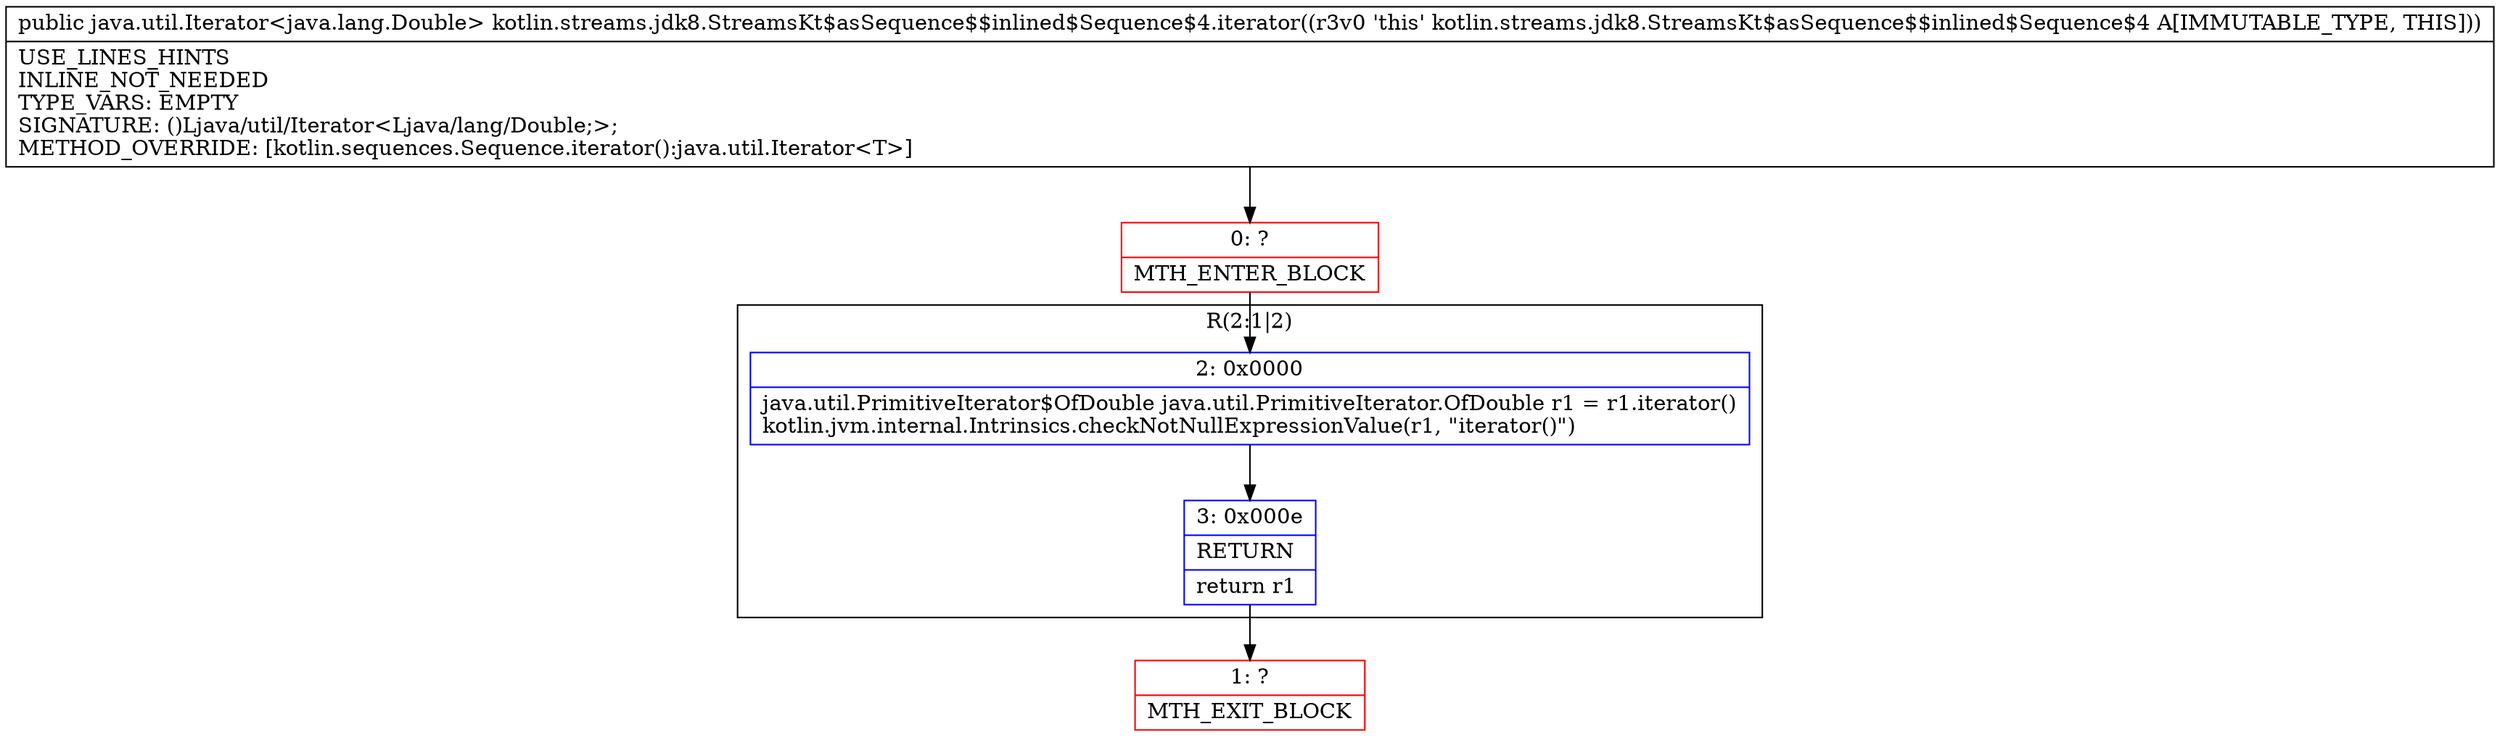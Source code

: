 digraph "CFG forkotlin.streams.jdk8.StreamsKt$asSequence$$inlined$Sequence$4.iterator()Ljava\/util\/Iterator;" {
subgraph cluster_Region_1618954667 {
label = "R(2:1|2)";
node [shape=record,color=blue];
Node_2 [shape=record,label="{2\:\ 0x0000|java.util.PrimitiveIterator$OfDouble java.util.PrimitiveIterator.OfDouble r1 = r1.iterator()\lkotlin.jvm.internal.Intrinsics.checkNotNullExpressionValue(r1, \"iterator()\")\l}"];
Node_3 [shape=record,label="{3\:\ 0x000e|RETURN\l|return r1\l}"];
}
Node_0 [shape=record,color=red,label="{0\:\ ?|MTH_ENTER_BLOCK\l}"];
Node_1 [shape=record,color=red,label="{1\:\ ?|MTH_EXIT_BLOCK\l}"];
MethodNode[shape=record,label="{public java.util.Iterator\<java.lang.Double\> kotlin.streams.jdk8.StreamsKt$asSequence$$inlined$Sequence$4.iterator((r3v0 'this' kotlin.streams.jdk8.StreamsKt$asSequence$$inlined$Sequence$4 A[IMMUTABLE_TYPE, THIS]))  | USE_LINES_HINTS\lINLINE_NOT_NEEDED\lTYPE_VARS: EMPTY\lSIGNATURE: ()Ljava\/util\/Iterator\<Ljava\/lang\/Double;\>;\lMETHOD_OVERRIDE: [kotlin.sequences.Sequence.iterator():java.util.Iterator\<T\>]\l}"];
MethodNode -> Node_0;Node_2 -> Node_3;
Node_3 -> Node_1;
Node_0 -> Node_2;
}

